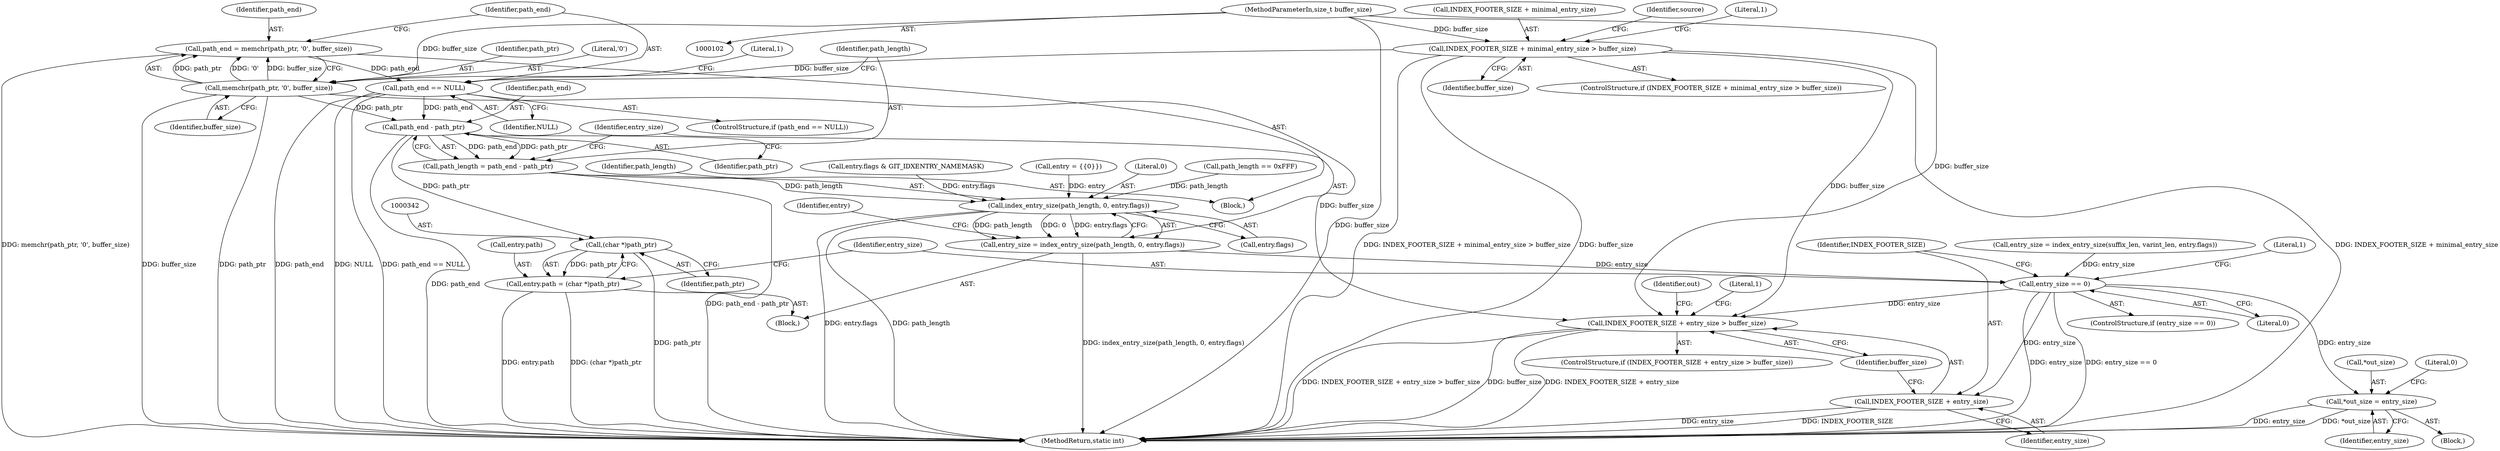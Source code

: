 digraph "0_libgit2_3207ddb0103543da8ad2139ec6539f590f9900c1@API" {
"1000311" [label="(Call,path_end = memchr(path_ptr, '\0', buffer_size))"];
"1000313" [label="(Call,memchr(path_ptr, '\0', buffer_size))"];
"1000130" [label="(Call,INDEX_FOOTER_SIZE + minimal_entry_size > buffer_size)"];
"1000107" [label="(MethodParameterIn,size_t buffer_size)"];
"1000318" [label="(Call,path_end == NULL)"];
"1000326" [label="(Call,path_end - path_ptr)"];
"1000324" [label="(Call,path_length = path_end - path_ptr)"];
"1000331" [label="(Call,index_entry_size(path_length, 0, entry.flags))"];
"1000329" [label="(Call,entry_size = index_entry_size(path_length, 0, entry.flags))"];
"1000426" [label="(Call,entry_size == 0)"];
"1000433" [label="(Call,INDEX_FOOTER_SIZE + entry_size > buffer_size)"];
"1000434" [label="(Call,INDEX_FOOTER_SIZE + entry_size)"];
"1000457" [label="(Call,*out_size = entry_size)"];
"1000341" [label="(Call,(char *)path_ptr)"];
"1000337" [label="(Call,entry.path = (char *)path_ptr)"];
"1000341" [label="(Call,(char *)path_ptr)"];
"1000312" [label="(Identifier,path_end)"];
"1000109" [label="(Block,)"];
"1000339" [label="(Identifier,entry)"];
"1000329" [label="(Call,entry_size = index_entry_size(path_length, 0, entry.flags))"];
"1000412" [label="(Call,entry_size = index_entry_size(suffix_len, varint_len, entry.flags))"];
"1000327" [label="(Identifier,path_end)"];
"1000332" [label="(Identifier,path_length)"];
"1000457" [label="(Call,*out_size = entry_size)"];
"1000313" [label="(Call,memchr(path_ptr, '\0', buffer_size))"];
"1000328" [label="(Identifier,path_ptr)"];
"1000331" [label="(Call,index_entry_size(path_length, 0, entry.flags))"];
"1000334" [label="(Call,entry.flags)"];
"1000300" [label="(Call,entry.flags & GIT_IDXENTRY_NAMEMASK)"];
"1000134" [label="(Identifier,buffer_size)"];
"1000318" [label="(Call,path_end == NULL)"];
"1000130" [label="(Call,INDEX_FOOTER_SIZE + minimal_entry_size > buffer_size)"];
"1000316" [label="(Identifier,buffer_size)"];
"1000444" [label="(Identifier,out)"];
"1000137" [label="(Literal,1)"];
"1000319" [label="(Identifier,path_end)"];
"1000427" [label="(Identifier,entry_size)"];
"1000440" [label="(Literal,1)"];
"1000314" [label="(Identifier,path_ptr)"];
"1000463" [label="(MethodReturn,static int)"];
"1000324" [label="(Call,path_length = path_end - path_ptr)"];
"1000460" [label="(Identifier,entry_size)"];
"1000323" [label="(Literal,1)"];
"1000325" [label="(Identifier,path_length)"];
"1000297" [label="(Block,)"];
"1000131" [label="(Call,INDEX_FOOTER_SIZE + minimal_entry_size)"];
"1000309" [label="(Block,)"];
"1000315" [label="(Literal,'\0')"];
"1000129" [label="(ControlStructure,if (INDEX_FOOTER_SIZE + minimal_entry_size > buffer_size))"];
"1000338" [label="(Call,entry.path)"];
"1000337" [label="(Call,entry.path = (char *)path_ptr)"];
"1000437" [label="(Identifier,buffer_size)"];
"1000458" [label="(Call,*out_size)"];
"1000107" [label="(MethodParameterIn,size_t buffer_size)"];
"1000434" [label="(Call,INDEX_FOOTER_SIZE + entry_size)"];
"1000433" [label="(Call,INDEX_FOOTER_SIZE + entry_size > buffer_size)"];
"1000115" [label="(Call,entry = {{0}})"];
"1000333" [label="(Literal,0)"];
"1000431" [label="(Literal,1)"];
"1000426" [label="(Call,entry_size == 0)"];
"1000306" [label="(Call,path_length == 0xFFF)"];
"1000435" [label="(Identifier,INDEX_FOOTER_SIZE)"];
"1000140" [label="(Identifier,source)"];
"1000320" [label="(Identifier,NULL)"];
"1000462" [label="(Literal,0)"];
"1000425" [label="(ControlStructure,if (entry_size == 0))"];
"1000317" [label="(ControlStructure,if (path_end == NULL))"];
"1000432" [label="(ControlStructure,if (INDEX_FOOTER_SIZE + entry_size > buffer_size))"];
"1000330" [label="(Identifier,entry_size)"];
"1000428" [label="(Literal,0)"];
"1000311" [label="(Call,path_end = memchr(path_ptr, '\0', buffer_size))"];
"1000436" [label="(Identifier,entry_size)"];
"1000326" [label="(Call,path_end - path_ptr)"];
"1000343" [label="(Identifier,path_ptr)"];
"1000311" -> "1000309"  [label="AST: "];
"1000311" -> "1000313"  [label="CFG: "];
"1000312" -> "1000311"  [label="AST: "];
"1000313" -> "1000311"  [label="AST: "];
"1000319" -> "1000311"  [label="CFG: "];
"1000311" -> "1000463"  [label="DDG: memchr(path_ptr, '\0', buffer_size)"];
"1000313" -> "1000311"  [label="DDG: path_ptr"];
"1000313" -> "1000311"  [label="DDG: '\0'"];
"1000313" -> "1000311"  [label="DDG: buffer_size"];
"1000311" -> "1000318"  [label="DDG: path_end"];
"1000313" -> "1000316"  [label="CFG: "];
"1000314" -> "1000313"  [label="AST: "];
"1000315" -> "1000313"  [label="AST: "];
"1000316" -> "1000313"  [label="AST: "];
"1000313" -> "1000463"  [label="DDG: buffer_size"];
"1000313" -> "1000463"  [label="DDG: path_ptr"];
"1000130" -> "1000313"  [label="DDG: buffer_size"];
"1000107" -> "1000313"  [label="DDG: buffer_size"];
"1000313" -> "1000326"  [label="DDG: path_ptr"];
"1000313" -> "1000433"  [label="DDG: buffer_size"];
"1000130" -> "1000129"  [label="AST: "];
"1000130" -> "1000134"  [label="CFG: "];
"1000131" -> "1000130"  [label="AST: "];
"1000134" -> "1000130"  [label="AST: "];
"1000137" -> "1000130"  [label="CFG: "];
"1000140" -> "1000130"  [label="CFG: "];
"1000130" -> "1000463"  [label="DDG: INDEX_FOOTER_SIZE + minimal_entry_size > buffer_size"];
"1000130" -> "1000463"  [label="DDG: buffer_size"];
"1000130" -> "1000463"  [label="DDG: INDEX_FOOTER_SIZE + minimal_entry_size"];
"1000107" -> "1000130"  [label="DDG: buffer_size"];
"1000130" -> "1000433"  [label="DDG: buffer_size"];
"1000107" -> "1000102"  [label="AST: "];
"1000107" -> "1000463"  [label="DDG: buffer_size"];
"1000107" -> "1000433"  [label="DDG: buffer_size"];
"1000318" -> "1000317"  [label="AST: "];
"1000318" -> "1000320"  [label="CFG: "];
"1000319" -> "1000318"  [label="AST: "];
"1000320" -> "1000318"  [label="AST: "];
"1000323" -> "1000318"  [label="CFG: "];
"1000325" -> "1000318"  [label="CFG: "];
"1000318" -> "1000463"  [label="DDG: path_end == NULL"];
"1000318" -> "1000463"  [label="DDG: path_end"];
"1000318" -> "1000463"  [label="DDG: NULL"];
"1000318" -> "1000326"  [label="DDG: path_end"];
"1000326" -> "1000324"  [label="AST: "];
"1000326" -> "1000328"  [label="CFG: "];
"1000327" -> "1000326"  [label="AST: "];
"1000328" -> "1000326"  [label="AST: "];
"1000324" -> "1000326"  [label="CFG: "];
"1000326" -> "1000463"  [label="DDG: path_end"];
"1000326" -> "1000324"  [label="DDG: path_end"];
"1000326" -> "1000324"  [label="DDG: path_ptr"];
"1000326" -> "1000341"  [label="DDG: path_ptr"];
"1000324" -> "1000309"  [label="AST: "];
"1000325" -> "1000324"  [label="AST: "];
"1000330" -> "1000324"  [label="CFG: "];
"1000324" -> "1000463"  [label="DDG: path_end - path_ptr"];
"1000324" -> "1000331"  [label="DDG: path_length"];
"1000331" -> "1000329"  [label="AST: "];
"1000331" -> "1000334"  [label="CFG: "];
"1000332" -> "1000331"  [label="AST: "];
"1000333" -> "1000331"  [label="AST: "];
"1000334" -> "1000331"  [label="AST: "];
"1000329" -> "1000331"  [label="CFG: "];
"1000331" -> "1000463"  [label="DDG: entry.flags"];
"1000331" -> "1000463"  [label="DDG: path_length"];
"1000331" -> "1000329"  [label="DDG: path_length"];
"1000331" -> "1000329"  [label="DDG: 0"];
"1000331" -> "1000329"  [label="DDG: entry.flags"];
"1000306" -> "1000331"  [label="DDG: path_length"];
"1000300" -> "1000331"  [label="DDG: entry.flags"];
"1000115" -> "1000331"  [label="DDG: entry"];
"1000329" -> "1000297"  [label="AST: "];
"1000330" -> "1000329"  [label="AST: "];
"1000339" -> "1000329"  [label="CFG: "];
"1000329" -> "1000463"  [label="DDG: index_entry_size(path_length, 0, entry.flags)"];
"1000329" -> "1000426"  [label="DDG: entry_size"];
"1000426" -> "1000425"  [label="AST: "];
"1000426" -> "1000428"  [label="CFG: "];
"1000427" -> "1000426"  [label="AST: "];
"1000428" -> "1000426"  [label="AST: "];
"1000431" -> "1000426"  [label="CFG: "];
"1000435" -> "1000426"  [label="CFG: "];
"1000426" -> "1000463"  [label="DDG: entry_size"];
"1000426" -> "1000463"  [label="DDG: entry_size == 0"];
"1000412" -> "1000426"  [label="DDG: entry_size"];
"1000426" -> "1000433"  [label="DDG: entry_size"];
"1000426" -> "1000434"  [label="DDG: entry_size"];
"1000426" -> "1000457"  [label="DDG: entry_size"];
"1000433" -> "1000432"  [label="AST: "];
"1000433" -> "1000437"  [label="CFG: "];
"1000434" -> "1000433"  [label="AST: "];
"1000437" -> "1000433"  [label="AST: "];
"1000440" -> "1000433"  [label="CFG: "];
"1000444" -> "1000433"  [label="CFG: "];
"1000433" -> "1000463"  [label="DDG: buffer_size"];
"1000433" -> "1000463"  [label="DDG: INDEX_FOOTER_SIZE + entry_size"];
"1000433" -> "1000463"  [label="DDG: INDEX_FOOTER_SIZE + entry_size > buffer_size"];
"1000434" -> "1000436"  [label="CFG: "];
"1000435" -> "1000434"  [label="AST: "];
"1000436" -> "1000434"  [label="AST: "];
"1000437" -> "1000434"  [label="CFG: "];
"1000434" -> "1000463"  [label="DDG: entry_size"];
"1000434" -> "1000463"  [label="DDG: INDEX_FOOTER_SIZE"];
"1000457" -> "1000109"  [label="AST: "];
"1000457" -> "1000460"  [label="CFG: "];
"1000458" -> "1000457"  [label="AST: "];
"1000460" -> "1000457"  [label="AST: "];
"1000462" -> "1000457"  [label="CFG: "];
"1000457" -> "1000463"  [label="DDG: entry_size"];
"1000457" -> "1000463"  [label="DDG: *out_size"];
"1000341" -> "1000337"  [label="AST: "];
"1000341" -> "1000343"  [label="CFG: "];
"1000342" -> "1000341"  [label="AST: "];
"1000343" -> "1000341"  [label="AST: "];
"1000337" -> "1000341"  [label="CFG: "];
"1000341" -> "1000463"  [label="DDG: path_ptr"];
"1000341" -> "1000337"  [label="DDG: path_ptr"];
"1000337" -> "1000297"  [label="AST: "];
"1000338" -> "1000337"  [label="AST: "];
"1000427" -> "1000337"  [label="CFG: "];
"1000337" -> "1000463"  [label="DDG: entry.path"];
"1000337" -> "1000463"  [label="DDG: (char *)path_ptr"];
}
